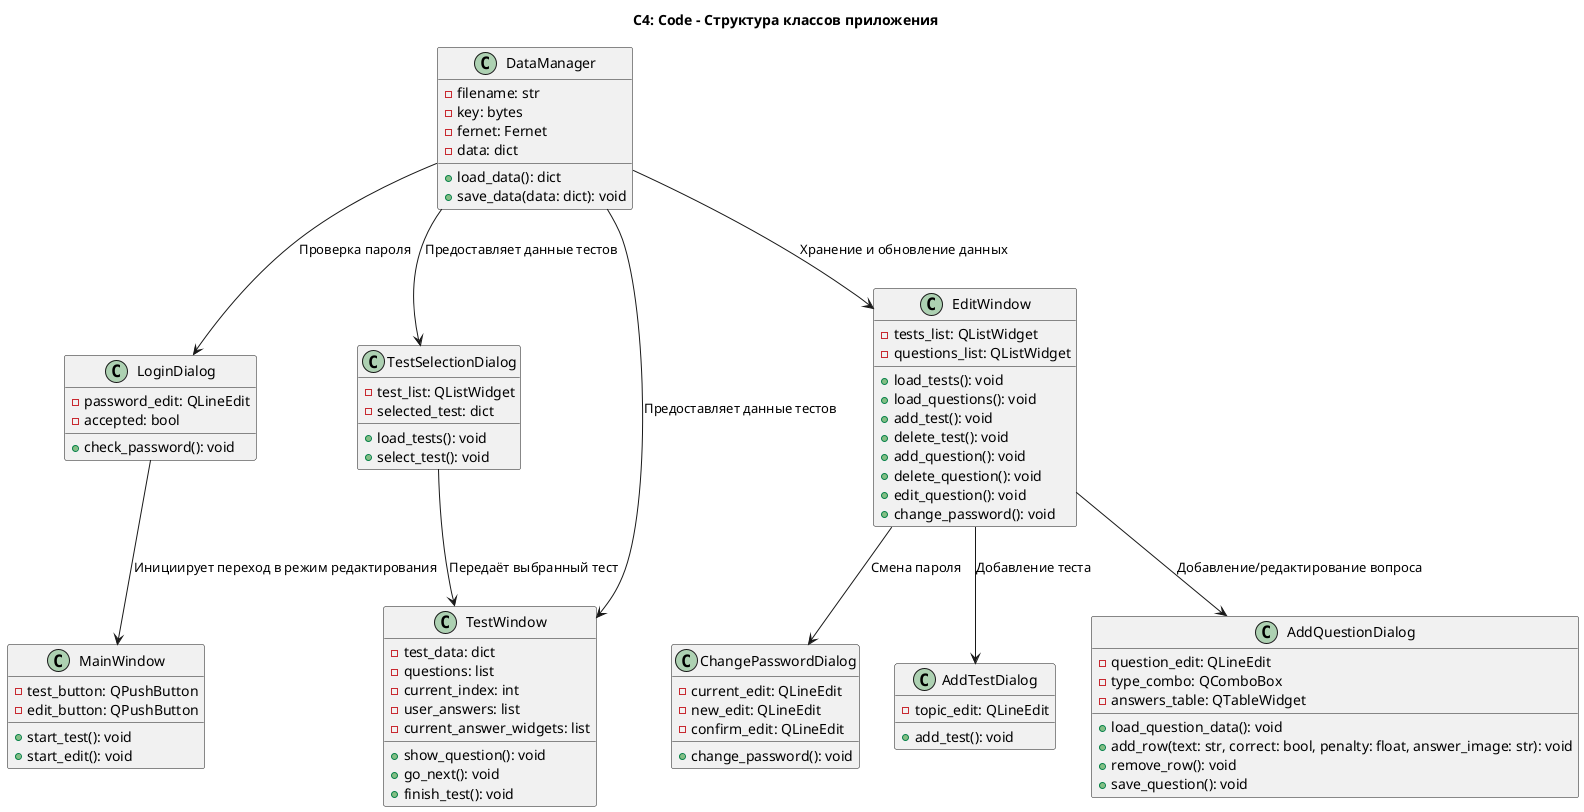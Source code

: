 @startuml C4_Code
title C4: Code - Структура классов приложения

' ----------------------------
' Класс DataManager
' ----------------------------
class DataManager {
  - filename: str
  - key: bytes
  - fernet: Fernet
  - data: dict
  + load_data(): dict
  + save_data(data: dict): void
}

' ----------------------------
' Класс LoginDialog
' ----------------------------
class LoginDialog {
  - password_edit: QLineEdit
  - accepted: bool
  + check_password(): void
}

' ----------------------------
' Класс ChangePasswordDialog
' ----------------------------
class ChangePasswordDialog {
  - current_edit: QLineEdit
  - new_edit: QLineEdit
  - confirm_edit: QLineEdit
  + change_password(): void
}

' ----------------------------
' Класс TestSelectionDialog
' ----------------------------
class TestSelectionDialog {
  - test_list: QListWidget
  - selected_test: dict
  + load_tests(): void
  + select_test(): void
}

' ----------------------------
' Класс TestWindow
' ----------------------------
class TestWindow {
  - test_data: dict
  - questions: list
  - current_index: int
  - user_answers: list
  - current_answer_widgets: list
  + show_question(): void
  + go_next(): void
  + finish_test(): void
}

' ----------------------------
' Класс AddTestDialog
' ----------------------------
class AddTestDialog {
  - topic_edit: QLineEdit
  + add_test(): void
}

' ----------------------------
' Класс AddQuestionDialog
' ----------------------------
class AddQuestionDialog {
  - question_edit: QLineEdit
  - type_combo: QComboBox
  - answers_table: QTableWidget
  + load_question_data(): void
  + add_row(text: str, correct: bool, penalty: float, answer_image: str): void
  + remove_row(): void
  + save_question(): void
}

' ----------------------------
' Класс EditWindow
' ----------------------------
class EditWindow {
  - tests_list: QListWidget
  - questions_list: QListWidget
  + load_tests(): void
  + load_questions(): void
  + add_test(): void
  + delete_test(): void
  + add_question(): void
  + delete_question(): void
  + edit_question(): void
  + change_password(): void
}

' ----------------------------
' Класс MainWindow
' ----------------------------
class MainWindow {
  - test_button: QPushButton
  - edit_button: QPushButton
  + start_test(): void
  + start_edit(): void
}

' ----------------------------
' Отношения между классами
' ----------------------------
DataManager --> LoginDialog : "Проверка пароля"
DataManager --> TestSelectionDialog : "Предоставляет данные тестов"
DataManager --> TestWindow : "Предоставляет данные тестов"
DataManager --> EditWindow : "Хранение и обновление данных"

LoginDialog --> MainWindow : "Инициирует переход в режим редактирования"
TestSelectionDialog --> TestWindow : "Передаёт выбранный тест"
EditWindow --> AddTestDialog : "Добавление теста"
EditWindow --> AddQuestionDialog : "Добавление/редактирование вопроса"
EditWindow --> ChangePasswordDialog : "Смена пароля"

@enduml
